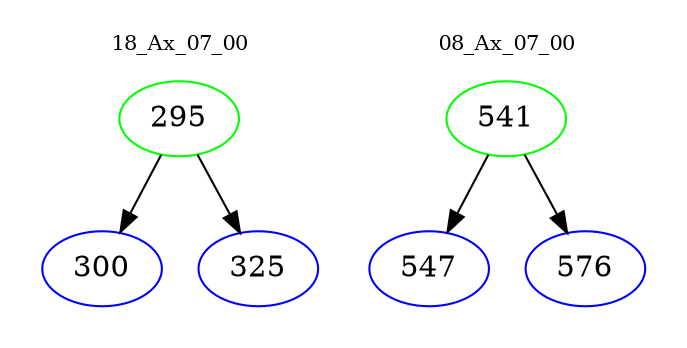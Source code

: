 digraph{
subgraph cluster_0 {
color = white
label = "18_Ax_07_00";
fontsize=10;
T0_295 [label="295", color="green"]
T0_295 -> T0_300 [color="black"]
T0_300 [label="300", color="blue"]
T0_295 -> T0_325 [color="black"]
T0_325 [label="325", color="blue"]
}
subgraph cluster_1 {
color = white
label = "08_Ax_07_00";
fontsize=10;
T1_541 [label="541", color="green"]
T1_541 -> T1_547 [color="black"]
T1_547 [label="547", color="blue"]
T1_541 -> T1_576 [color="black"]
T1_576 [label="576", color="blue"]
}
}
